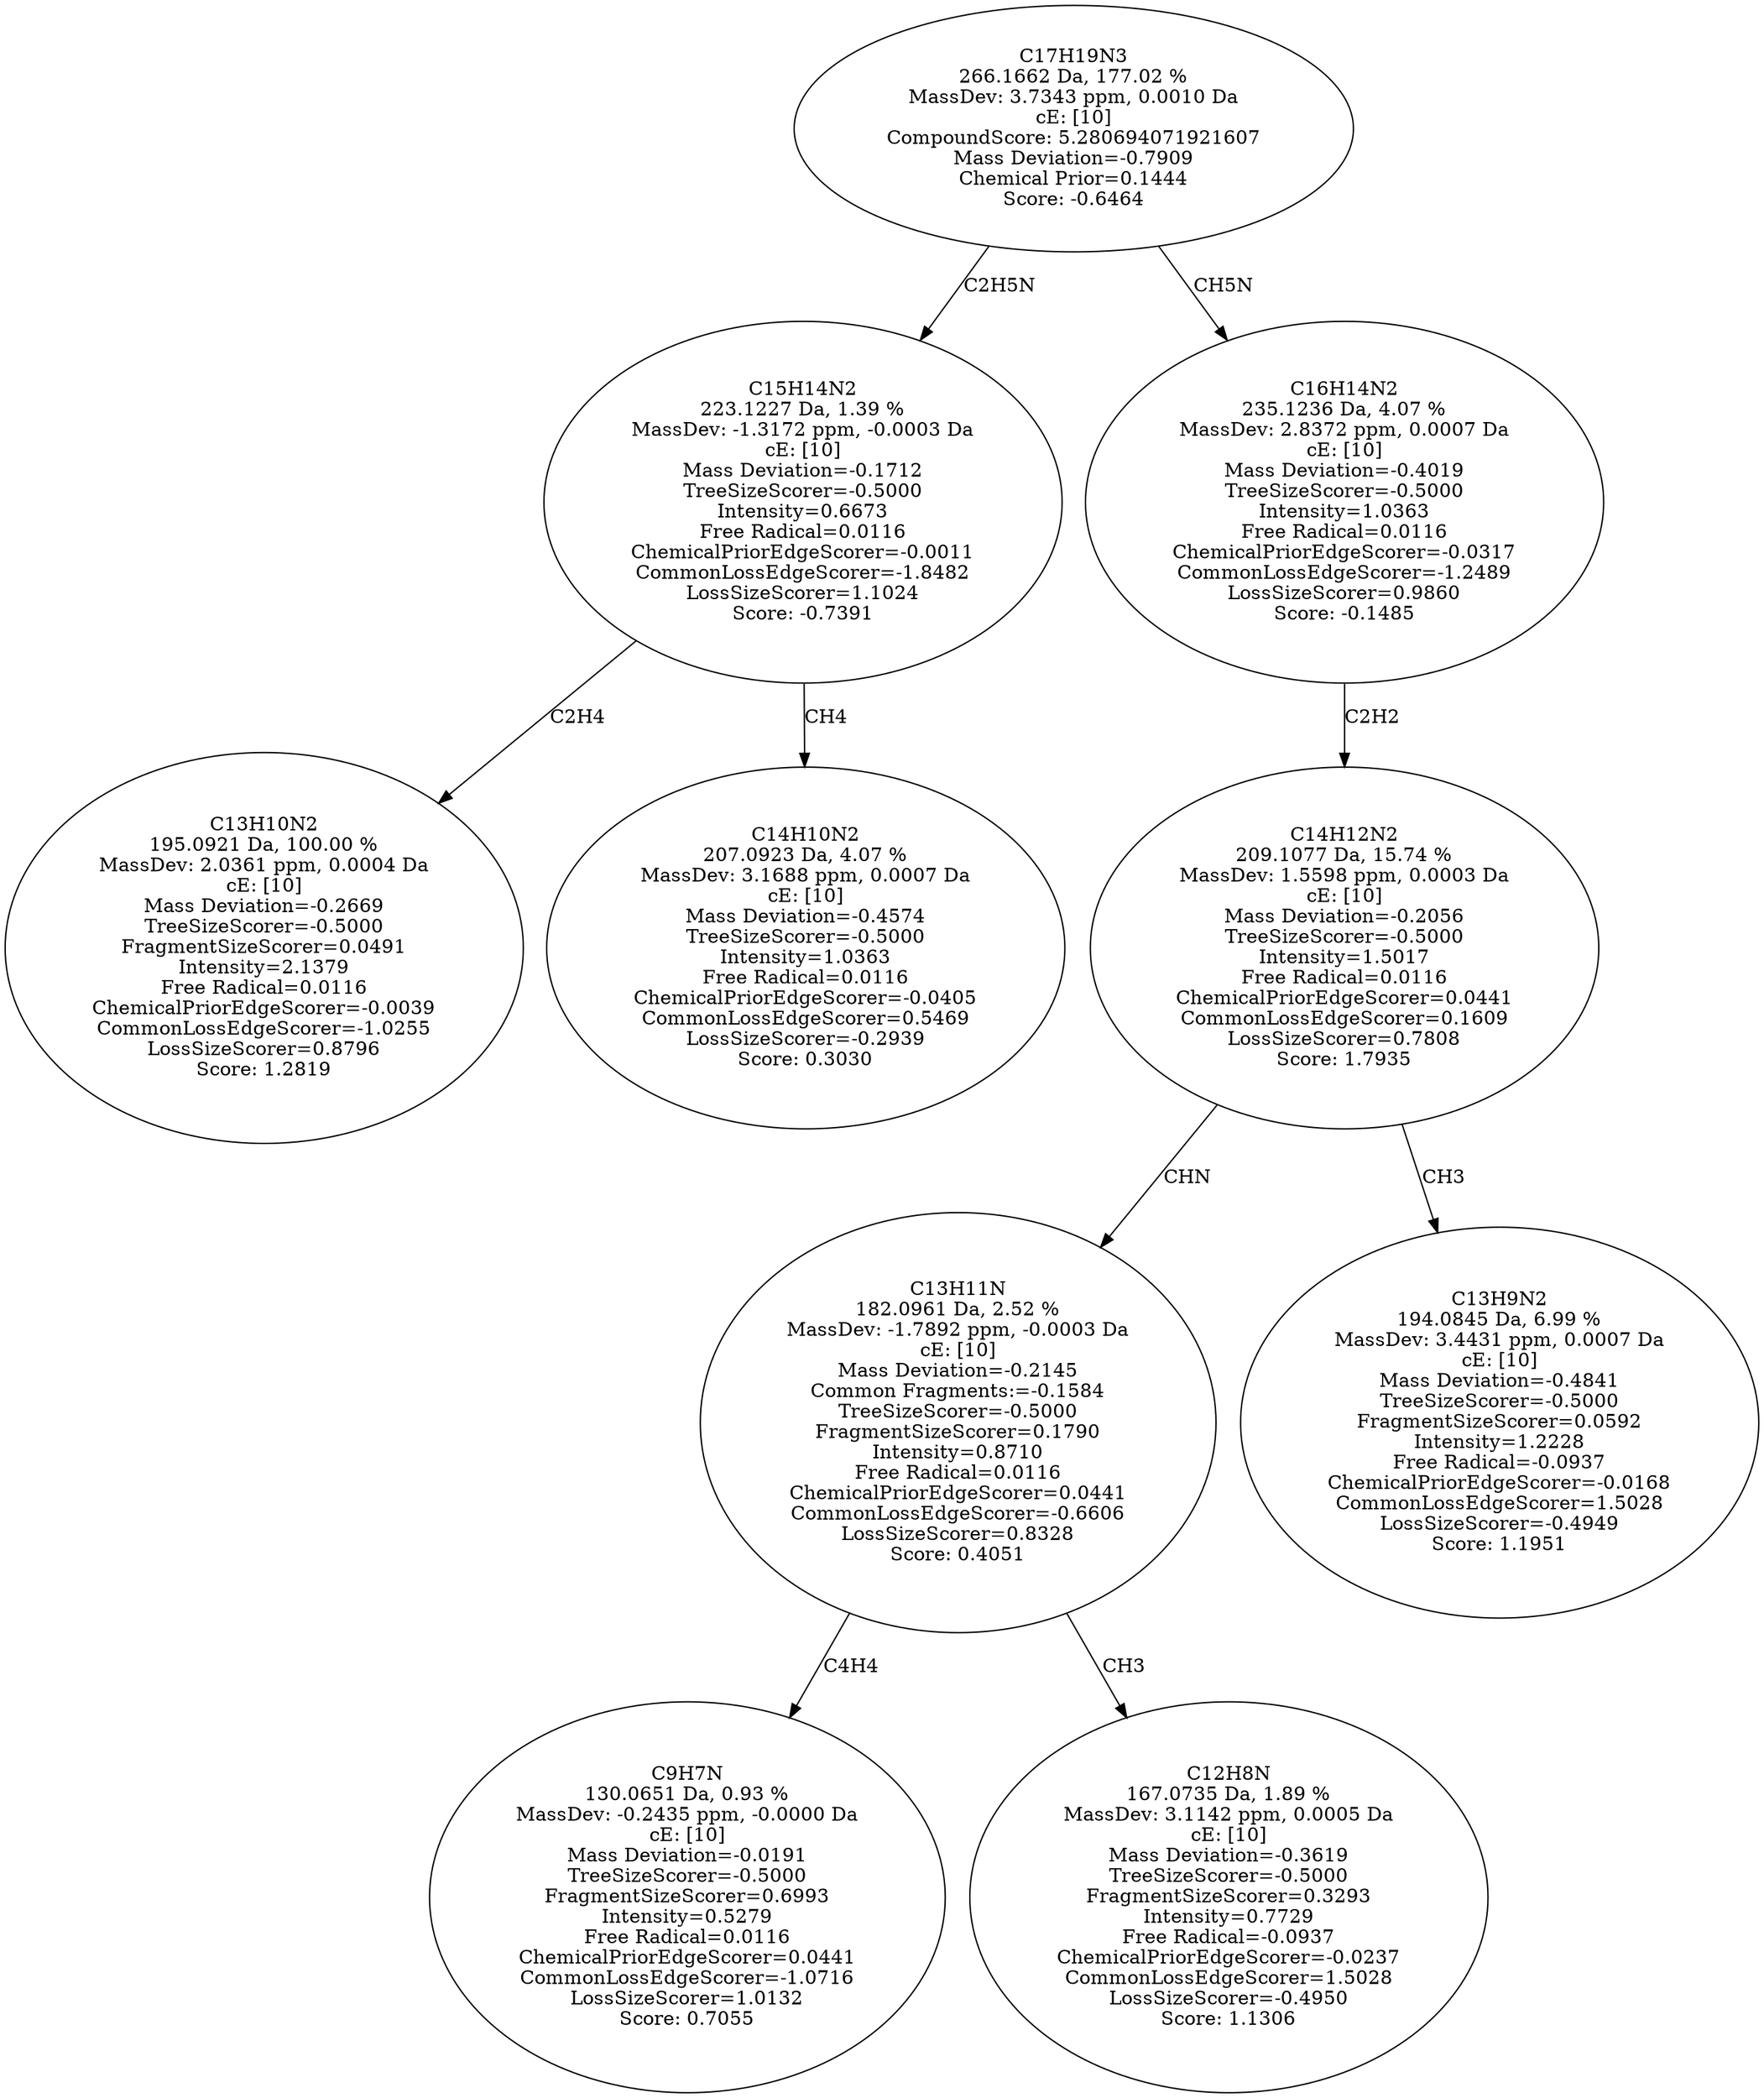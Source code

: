 strict digraph {
v1 [label="C13H10N2\n195.0921 Da, 100.00 %\nMassDev: 2.0361 ppm, 0.0004 Da\ncE: [10]\nMass Deviation=-0.2669\nTreeSizeScorer=-0.5000\nFragmentSizeScorer=0.0491\nIntensity=2.1379\nFree Radical=0.0116\nChemicalPriorEdgeScorer=-0.0039\nCommonLossEdgeScorer=-1.0255\nLossSizeScorer=0.8796\nScore: 1.2819"];
v2 [label="C14H10N2\n207.0923 Da, 4.07 %\nMassDev: 3.1688 ppm, 0.0007 Da\ncE: [10]\nMass Deviation=-0.4574\nTreeSizeScorer=-0.5000\nIntensity=1.0363\nFree Radical=0.0116\nChemicalPriorEdgeScorer=-0.0405\nCommonLossEdgeScorer=0.5469\nLossSizeScorer=-0.2939\nScore: 0.3030"];
v3 [label="C15H14N2\n223.1227 Da, 1.39 %\nMassDev: -1.3172 ppm, -0.0003 Da\ncE: [10]\nMass Deviation=-0.1712\nTreeSizeScorer=-0.5000\nIntensity=0.6673\nFree Radical=0.0116\nChemicalPriorEdgeScorer=-0.0011\nCommonLossEdgeScorer=-1.8482\nLossSizeScorer=1.1024\nScore: -0.7391"];
v4 [label="C9H7N\n130.0651 Da, 0.93 %\nMassDev: -0.2435 ppm, -0.0000 Da\ncE: [10]\nMass Deviation=-0.0191\nTreeSizeScorer=-0.5000\nFragmentSizeScorer=0.6993\nIntensity=0.5279\nFree Radical=0.0116\nChemicalPriorEdgeScorer=0.0441\nCommonLossEdgeScorer=-1.0716\nLossSizeScorer=1.0132\nScore: 0.7055"];
v5 [label="C12H8N\n167.0735 Da, 1.89 %\nMassDev: 3.1142 ppm, 0.0005 Da\ncE: [10]\nMass Deviation=-0.3619\nTreeSizeScorer=-0.5000\nFragmentSizeScorer=0.3293\nIntensity=0.7729\nFree Radical=-0.0937\nChemicalPriorEdgeScorer=-0.0237\nCommonLossEdgeScorer=1.5028\nLossSizeScorer=-0.4950\nScore: 1.1306"];
v6 [label="C13H11N\n182.0961 Da, 2.52 %\nMassDev: -1.7892 ppm, -0.0003 Da\ncE: [10]\nMass Deviation=-0.2145\nCommon Fragments:=-0.1584\nTreeSizeScorer=-0.5000\nFragmentSizeScorer=0.1790\nIntensity=0.8710\nFree Radical=0.0116\nChemicalPriorEdgeScorer=0.0441\nCommonLossEdgeScorer=-0.6606\nLossSizeScorer=0.8328\nScore: 0.4051"];
v7 [label="C13H9N2\n194.0845 Da, 6.99 %\nMassDev: 3.4431 ppm, 0.0007 Da\ncE: [10]\nMass Deviation=-0.4841\nTreeSizeScorer=-0.5000\nFragmentSizeScorer=0.0592\nIntensity=1.2228\nFree Radical=-0.0937\nChemicalPriorEdgeScorer=-0.0168\nCommonLossEdgeScorer=1.5028\nLossSizeScorer=-0.4949\nScore: 1.1951"];
v8 [label="C14H12N2\n209.1077 Da, 15.74 %\nMassDev: 1.5598 ppm, 0.0003 Da\ncE: [10]\nMass Deviation=-0.2056\nTreeSizeScorer=-0.5000\nIntensity=1.5017\nFree Radical=0.0116\nChemicalPriorEdgeScorer=0.0441\nCommonLossEdgeScorer=0.1609\nLossSizeScorer=0.7808\nScore: 1.7935"];
v9 [label="C16H14N2\n235.1236 Da, 4.07 %\nMassDev: 2.8372 ppm, 0.0007 Da\ncE: [10]\nMass Deviation=-0.4019\nTreeSizeScorer=-0.5000\nIntensity=1.0363\nFree Radical=0.0116\nChemicalPriorEdgeScorer=-0.0317\nCommonLossEdgeScorer=-1.2489\nLossSizeScorer=0.9860\nScore: -0.1485"];
v10 [label="C17H19N3\n266.1662 Da, 177.02 %\nMassDev: 3.7343 ppm, 0.0010 Da\ncE: [10]\nCompoundScore: 5.280694071921607\nMass Deviation=-0.7909\nChemical Prior=0.1444\nScore: -0.6464"];
v3 -> v1 [label="C2H4"];
v3 -> v2 [label="CH4"];
v10 -> v3 [label="C2H5N"];
v6 -> v4 [label="C4H4"];
v6 -> v5 [label="CH3"];
v8 -> v6 [label="CHN"];
v8 -> v7 [label="CH3"];
v9 -> v8 [label="C2H2"];
v10 -> v9 [label="CH5N"];
}